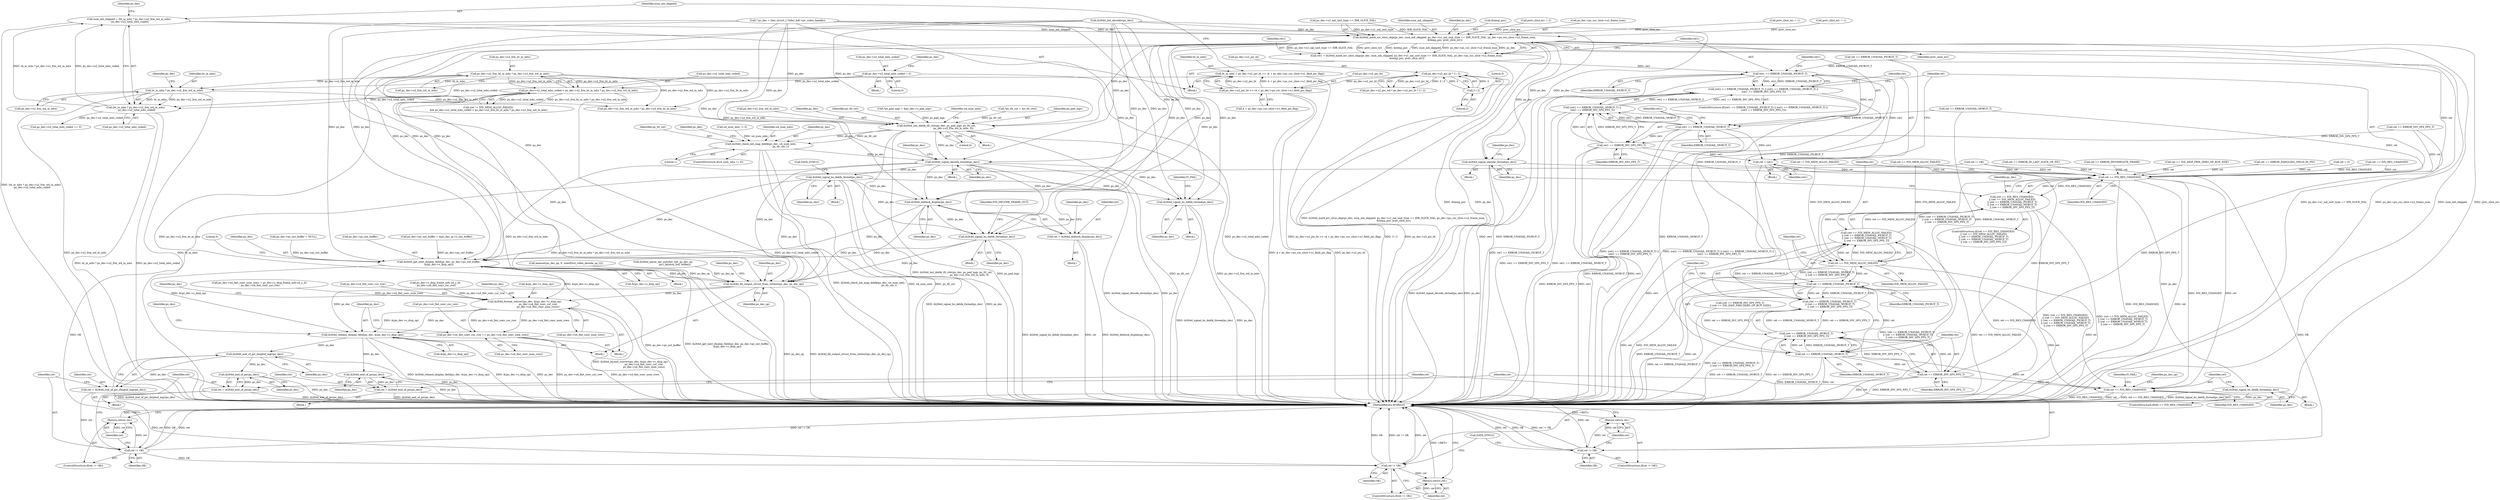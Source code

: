 digraph "0_Android_e86d3cfd2bc28dac421092106751e5638d54a848@integer" {
"1001543" [label="(Call,num_mb_skipped = (ht_in_mbs * ps_dec->u2_frm_wd_in_mbs)\n - ps_dec->u2_total_mbs_coded)"];
"1001545" [label="(Call,(ht_in_mbs * ps_dec->u2_frm_wd_in_mbs)\n - ps_dec->u2_total_mbs_coded)"];
"1001546" [label="(Call,ht_in_mbs * ps_dec->u2_frm_wd_in_mbs)"];
"1001530" [label="(Call,ht_in_mbs = ps_dec->u2_pic_ht >> (4 + ps_dec->ps_cur_slice->u1_field_pic_flag))"];
"1001532" [label="(Call,ps_dec->u2_pic_ht >> (4 + ps_dec->ps_cur_slice->u1_field_pic_flag))"];
"1001049" [label="(Call,ps_dec->u2_pic_ht * 3 / 2)"];
"1001053" [label="(Call,3 / 2)"];
"1001517" [label="(Call,ps_dec->u2_frm_ht_in_mbs * ps_dec->u2_frm_wd_in_mbs)"];
"1001513" [label="(Call,ps_dec->u2_total_mbs_coded < ps_dec->u2_frm_ht_in_mbs * ps_dec->u2_frm_wd_in_mbs)"];
"1000930" [label="(Call,ps_dec->u2_total_mbs_coded = 0)"];
"1001586" [label="(Call,ih264d_mark_err_slice_skip(ps_dec, num_mb_skipped, ps_dec->u1_nal_unit_type == IDR_SLICE_NAL, ps_dec->ps_cur_slice->u2_frame_num,\n &temp_poc, prev_slice_err))"];
"1001584" [label="(Call,ret1 = ih264d_mark_err_slice_skip(ps_dec, num_mb_skipped, ps_dec->u1_nal_unit_type == IDR_SLICE_NAL, ps_dec->ps_cur_slice->u2_frame_num,\n &temp_poc, prev_slice_err))"];
"1001604" [label="(Call,ret1 == ERROR_UNAVAIL_PICBUF_T)"];
"1001603" [label="(Call,(ret1 == ERROR_UNAVAIL_PICBUF_T) || (ret1 == ERROR_UNAVAIL_MVBUF_T) ||\n (ret1 == ERROR_INV_SPS_PPS_T))"];
"1001608" [label="(Call,ret1 == ERROR_UNAVAIL_MVBUF_T)"];
"1001607" [label="(Call,(ret1 == ERROR_UNAVAIL_MVBUF_T) ||\n (ret1 == ERROR_INV_SPS_PPS_T))"];
"1001611" [label="(Call,ret1 == ERROR_INV_SPS_PPS_T)"];
"1001615" [label="(Call,ret = ret1)"];
"1001620" [label="(Call,ret == IVD_RES_CHANGED)"];
"1001619" [label="(Call,(ret == IVD_RES_CHANGED)\n || (ret == IVD_MEM_ALLOC_FAILED)\n || (ret == ERROR_UNAVAIL_PICBUF_T)\n || (ret == ERROR_UNAVAIL_MVBUF_T)\n || (ret == ERROR_INV_SPS_PPS_T))"];
"1001624" [label="(Call,ret == IVD_MEM_ALLOC_FAILED)"];
"1001623" [label="(Call,(ret == IVD_MEM_ALLOC_FAILED)\n || (ret == ERROR_UNAVAIL_PICBUF_T)\n || (ret == ERROR_UNAVAIL_MVBUF_T)\n || (ret == ERROR_INV_SPS_PPS_T))"];
"1001628" [label="(Call,ret == ERROR_UNAVAIL_PICBUF_T)"];
"1001627" [label="(Call,(ret == ERROR_UNAVAIL_PICBUF_T)\n || (ret == ERROR_UNAVAIL_MVBUF_T)\n || (ret == ERROR_INV_SPS_PPS_T))"];
"1001632" [label="(Call,ret == ERROR_UNAVAIL_MVBUF_T)"];
"1001631" [label="(Call,(ret == ERROR_UNAVAIL_MVBUF_T)\n || (ret == ERROR_INV_SPS_PPS_T))"];
"1001635" [label="(Call,ret == ERROR_INV_SPS_PPS_T)"];
"1001651" [label="(Call,ret == IVD_RES_CHANGED)"];
"1001639" [label="(Call,ih264d_signal_decode_thread(ps_dec))"];
"1001648" [label="(Call,ih264d_signal_bs_deblk_thread(ps_dec))"];
"1001728" [label="(Call,ih264d_init_deblk_tfr_ctxt(ps_dec, ps_pad_mgr, ps_tfr_cxt,\n                                           ps_dec->u2_frm_wd_in_mbs, 0))"];
"1001752" [label="(Call,ih264d_check_mb_map_deblk(ps_dec, u4_num_mbs,\n                                                   ps_tfr_cxt,1))"];
"1001762" [label="(Call,ih264d_signal_decode_thread(ps_dec))"];
"1001771" [label="(Call,ih264d_signal_bs_deblk_thread(ps_dec))"];
"1001870" [label="(Call,ih264d_signal_bs_deblk_thread(ps_dec))"];
"1001935" [label="(Call,ih264d_deblock_display(ps_dec))"];
"1001933" [label="(Call,ret = ih264d_deblock_display(ps_dec))"];
"1002050" [label="(Call,ih264d_signal_bs_deblk_thread(ps_dec))"];
"1002064" [label="(Call,ih264d_get_next_display_field(ps_dec, ps_dec->ps_out_buffer,\n &(ps_dec->s_disp_op)))"];
"1002092" [label="(Call,ih264d_fill_output_struct_from_context(ps_dec, ps_dec_op))"];
"1002123" [label="(Call,ih264d_format_convert(ps_dec, &(ps_dec->s_disp_op),\n                                  ps_dec->u4_fmt_conv_cur_row,\n                                  ps_dec->u4_fmt_conv_num_rows))"];
"1002135" [label="(Call,ps_dec->u4_fmt_conv_cur_row += ps_dec->u4_fmt_conv_num_rows)"];
"1002142" [label="(Call,ih264d_release_display_field(ps_dec, &(ps_dec->s_disp_op)))"];
"1002234" [label="(Call,ih264d_end_of_pic_dispbuf_mgr(ps_dec))"];
"1002232" [label="(Call,ret = ih264d_end_of_pic_dispbuf_mgr(ps_dec))"];
"1002237" [label="(Call,ret != OK)"];
"1002240" [label="(Return,return ret;)"];
"1002247" [label="(Call,ret != OK)"];
"1002250" [label="(Return,return ret;)"];
"1002244" [label="(Call,ih264d_end_of_pic(ps_dec))"];
"1002242" [label="(Call,ret = ih264d_end_of_pic(ps_dec))"];
"1002256" [label="(Call,ih264d_end_of_pic(ps_dec))"];
"1002254" [label="(Call,ret = ih264d_end_of_pic(ps_dec))"];
"1002259" [label="(Call,ret != OK)"];
"1002262" [label="(Return,return ret;)"];
"1001629" [label="(Identifier,ret)"];
"1002247" [label="(Call,ret != OK)"];
"1001699" [label="(Call,*ps_tfr_cxt = &s_tfr_ctxt)"];
"1001532" [label="(Call,ps_dec->u2_pic_ht >> (4 + ps_dec->ps_cur_slice->u1_field_pic_flag))"];
"1001871" [label="(Identifier,ps_dec)"];
"1002051" [label="(Identifier,ps_dec)"];
"1002248" [label="(Identifier,ret)"];
"1001589" [label="(Call,ps_dec->u1_nal_unit_type == IDR_SLICE_NAL)"];
"1001588" [label="(Identifier,num_mb_skipped)"];
"1001615" [label="(Call,ret = ret1)"];
"1001650" [label="(ControlStructure,if(ret == IVD_RES_CHANGED))"];
"1001055" [label="(Literal,2)"];
"1002253" [label="(Block,)"];
"1002135" [label="(Call,ps_dec->u4_fmt_conv_cur_row += ps_dec->u4_fmt_conv_num_rows)"];
"1001053" [label="(Call,3 / 2)"];
"1001773" [label="(Call,DATA_SYNC())"];
"1001873" [label="(Identifier,IV_FAIL)"];
"1000330" [label="(Call,ps_dec->ps_out_buffer = &ps_dec_ip->s_out_buffer)"];
"1002114" [label="(Call,ps_dec->s_disp_frame_info.u4_y_ht\n - ps_dec->u4_fmt_conv_cur_row)"];
"1001870" [label="(Call,ih264d_signal_bs_deblk_thread(ps_dec))"];
"1002244" [label="(Call,ih264d_end_of_pic(ps_dec))"];
"1002249" [label="(Identifier,OK)"];
"1002245" [label="(Identifier,ps_dec)"];
"1001614" [label="(Block,)"];
"1002250" [label="(Return,return ret;)"];
"1001533" [label="(Call,ps_dec->u2_pic_ht)"];
"1001381" [label="(Call,ret == ERROR_DANGLING_FIELD_IN_PIC)"];
"1002124" [label="(Identifier,ps_dec)"];
"1002231" [label="(Block,)"];
"1000194" [label="(Call,ret = 0)"];
"1000159" [label="(Call,* ps_dec = (dec_struct_t *)(dec_hdl->pv_codec_handle))"];
"1001749" [label="(Call,u4_num_mbs != 0)"];
"1002075" [label="(Literal,0)"];
"1002251" [label="(Identifier,ret)"];
"1002241" [label="(Identifier,ret)"];
"1001530" [label="(Call,ht_in_mbs = ps_dec->u2_pic_ht >> (4 + ps_dec->ps_cur_slice->u1_field_pic_flag))"];
"1001585" [label="(Identifier,ret1)"];
"1000934" [label="(Literal,0)"];
"1001552" [label="(Identifier,ps_dec)"];
"1001754" [label="(Identifier,u4_num_mbs)"];
"1002098" [label="(Identifier,ps_dec)"];
"1001634" [label="(Identifier,ERROR_UNAVAIL_MVBUF_T)"];
"1002243" [label="(Identifier,ret)"];
"1001936" [label="(Identifier,ps_dec)"];
"1002065" [label="(Identifier,ps_dec)"];
"1001587" [label="(Identifier,ps_dec)"];
"1001509" [label="(Call,(ret != IVD_MEM_ALLOC_FAILED)\n && ps_dec->u2_total_mbs_coded < ps_dec->u2_frm_ht_in_mbs * ps_dec->u2_frm_wd_in_mbs)"];
"1001531" [label="(Identifier,ht_in_mbs)"];
"1001359" [label="(Call,ret == ERROR_UNAVAIL_MVBUF_T)"];
"1002139" [label="(Call,ps_dec->u4_fmt_conv_num_rows)"];
"1002152" [label="(Identifier,ps_dec)"];
"1002258" [label="(ControlStructure,if(ret != OK))"];
"1001657" [label="(Identifier,ps_dec_op)"];
"1001049" [label="(Call,ps_dec->u2_pic_ht * 3 / 2)"];
"1001536" [label="(Call,4 + ps_dec->ps_cur_slice->u1_field_pic_flag)"];
"1001599" [label="(Call,&temp_poc)"];
"1001613" [label="(Identifier,ERROR_INV_SPS_PPS_T)"];
"1002132" [label="(Call,ps_dec->u4_fmt_conv_num_rows)"];
"1002254" [label="(Call,ret = ih264d_end_of_pic(ps_dec))"];
"1001347" [label="(Call,ret == IVD_RES_CHANGED)"];
"1001544" [label="(Identifier,num_mb_skipped)"];
"1001625" [label="(Identifier,ret)"];
"1001607" [label="(Call,(ret1 == ERROR_UNAVAIL_MVBUF_T) ||\n (ret1 == ERROR_INV_SPS_PPS_T))"];
"1001568" [label="(Call,prev_slice_err = 2)"];
"1002056" [label="(Identifier,IVD_DECODE_FRAME_OUT)"];
"1000937" [label="(Identifier,ps_dec)"];
"1002235" [label="(Identifier,ps_dec)"];
"1001546" [label="(Call,ht_in_mbs * ps_dec->u2_frm_wd_in_mbs)"];
"1002233" [label="(Identifier,ret)"];
"1002052" [label="(Block,)"];
"1001756" [label="(Literal,1)"];
"1001543" [label="(Call,num_mb_skipped = (ht_in_mbs * ps_dec->u2_frm_wd_in_mbs)\n - ps_dec->u2_total_mbs_coded)"];
"1001651" [label="(Call,ret == IVD_RES_CHANGED)"];
"1001649" [label="(Identifier,ps_dec)"];
"1001767" [label="(Identifier,ps_dec)"];
"1001635" [label="(Call,ret == ERROR_INV_SPS_PPS_T)"];
"1001601" [label="(Identifier,prev_slice_err)"];
"1001666" [label="(Block,)"];
"1002109" [label="(Block,)"];
"1001935" [label="(Call,ih264d_deblock_display(ps_dec))"];
"1001636" [label="(Identifier,ret)"];
"1001547" [label="(Identifier,ht_in_mbs)"];
"1001609" [label="(Identifier,ret1)"];
"1001621" [label="(Identifier,ret)"];
"1001626" [label="(Identifier,IVD_MEM_ALLOC_FAILED)"];
"1001395" [label="(Call,ret == ERROR_IN_LAST_SLICE_OF_PIC)"];
"1001652" [label="(Identifier,ret)"];
"1001551" [label="(Call,ps_dec->u2_total_mbs_coded)"];
"1000157" [label="(Block,)"];
"1002242" [label="(Call,ret = ih264d_end_of_pic(ps_dec))"];
"1001639" [label="(Call,ih264d_signal_decode_thread(ps_dec))"];
"1001612" [label="(Identifier,ret1)"];
"1001730" [label="(Identifier,ps_pad_mgr)"];
"1001545" [label="(Call,(ht_in_mbs * ps_dec->u2_frm_wd_in_mbs)\n - ps_dec->u2_total_mbs_coded)"];
"1002092" [label="(Call,ih264d_fill_output_struct_from_context(ps_dec, ps_dec_op))"];
"1001748" [label="(ControlStructure,if(u4_num_mbs != 0))"];
"1002125" [label="(Call,&(ps_dec->s_disp_op))"];
"1001618" [label="(ControlStructure,if((ret == IVD_RES_CHANGED)\n || (ret == IVD_MEM_ALLOC_FAILED)\n || (ret == ERROR_UNAVAIL_PICBUF_T)\n || (ret == ERROR_UNAVAIL_MVBUF_T)\n || (ret == ERROR_INV_SPS_PPS_T)))"];
"1002049" [label="(Block,)"];
"1001763" [label="(Identifier,ps_dec)"];
"1001054" [label="(Literal,3)"];
"1001517" [label="(Call,ps_dec->u2_frm_ht_in_mbs * ps_dec->u2_frm_wd_in_mbs)"];
"1001653" [label="(Identifier,IVD_RES_CHANGED)"];
"1002136" [label="(Call,ps_dec->u4_fmt_conv_cur_row)"];
"1002262" [label="(Return,return ret;)"];
"1001644" [label="(Identifier,ps_dec)"];
"1001732" [label="(Call,ps_dec->u2_frm_wd_in_mbs)"];
"1001753" [label="(Identifier,ps_dec)"];
"1001932" [label="(Block,)"];
"1002240" [label="(Return,return ret;)"];
"1002137" [label="(Identifier,ps_dec)"];
"1002110" [label="(Call,ps_dec->u4_fmt_conv_num_rows = ps_dec->s_disp_frame_info.u4_y_ht\n - ps_dec->u4_fmt_conv_cur_row)"];
"1001664" [label="(Identifier,ps_dec)"];
"1002144" [label="(Call,&(ps_dec->s_disp_op))"];
"1002239" [label="(Identifier,OK)"];
"1001661" [label="(Identifier,IV_FAIL)"];
"1002236" [label="(ControlStructure,if(ret != OK))"];
"1001628" [label="(Call,ret == ERROR_UNAVAIL_PICBUF_T)"];
"1002263" [label="(Identifier,ret)"];
"1001518" [label="(Call,ps_dec->u2_frm_ht_in_mbs)"];
"1001548" [label="(Call,ps_dec->u2_frm_wd_in_mbs)"];
"1001050" [label="(Call,ps_dec->u2_pic_ht)"];
"1002255" [label="(Identifier,ret)"];
"1001755" [label="(Identifier,ps_tfr_cxt)"];
"1001622" [label="(Identifier,IVD_RES_CHANGED)"];
"1001602" [label="(ControlStructure,if((ret1 == ERROR_UNAVAIL_PICBUF_T) || (ret1 == ERROR_UNAVAIL_MVBUF_T) ||\n (ret1 == ERROR_INV_SPS_PPS_T)))"];
"1001729" [label="(Identifier,ps_dec)"];
"1001731" [label="(Identifier,ps_tfr_cxt)"];
"1001616" [label="(Identifier,ret)"];
"1001704" [label="(Call,*ps_pad_mgr = &ps_dec->s_pad_mgr)"];
"1002123" [label="(Call,ih264d_format_convert(ps_dec, &(ps_dec->s_disp_op),\n                                  ps_dec->u4_fmt_conv_cur_row,\n                                  ps_dec->u4_fmt_conv_num_rows))"];
"1002237" [label="(Call,ret != OK)"];
"1001624" [label="(Call,ret == IVD_MEM_ALLOC_FAILED)"];
"1001771" [label="(Call,ih264d_signal_bs_deblk_thread(ps_dec))"];
"1002093" [label="(Identifier,ps_dec)"];
"1002069" [label="(Call,&(ps_dec->s_disp_op))"];
"1001637" [label="(Identifier,ERROR_INV_SPS_PPS_T)"];
"1001619" [label="(Call,(ret == IVD_RES_CHANGED)\n || (ret == IVD_MEM_ALLOC_FAILED)\n || (ret == ERROR_UNAVAIL_PICBUF_T)\n || (ret == ERROR_UNAVAIL_MVBUF_T)\n || (ret == ERROR_INV_SPS_PPS_T))"];
"1001940" [label="(Identifier,ps_dec)"];
"1001045" [label="(Call,ps_dec->u2_pic_wd * ps_dec->u2_pic_ht * 3 / 2)"];
"1001594" [label="(Call,ps_dec->ps_cur_slice->u2_frame_num)"];
"1001604" [label="(Call,ret1 == ERROR_UNAVAIL_PICBUF_T)"];
"1001633" [label="(Identifier,ret)"];
"1001638" [label="(Block,)"];
"1001648" [label="(Call,ih264d_signal_bs_deblk_thread(ps_dec))"];
"1001759" [label="(Identifier,ps_dec)"];
"1001606" [label="(Identifier,ERROR_UNAVAIL_PICBUF_T)"];
"1001934" [label="(Identifier,ret)"];
"1002257" [label="(Identifier,ps_dec)"];
"1001737" [label="(Identifier,u4_num_mbs)"];
"1002142" [label="(Call,ih264d_release_display_field(ps_dec, &(ps_dec->s_disp_op)))"];
"1001772" [label="(Identifier,ps_dec)"];
"1002234" [label="(Call,ih264d_end_of_pic_dispbuf_mgr(ps_dec))"];
"1002238" [label="(Identifier,ret)"];
"1002246" [label="(ControlStructure,if(ret != OK))"];
"1001514" [label="(Call,ps_dec->u2_total_mbs_coded)"];
"1002064" [label="(Call,ih264d_get_next_display_field(ps_dec, ps_dec->ps_out_buffer,\n &(ps_dec->s_disp_op)))"];
"1001869" [label="(Block,)"];
"1002050" [label="(Call,ih264d_signal_bs_deblk_thread(ps_dec))"];
"1001378" [label="(Call,ret == ERROR_INCOMPLETE_FRAME)"];
"1001366" [label="(Call,ret == IVD_DISP_FRM_ZERO_OP_BUF_SIZE)"];
"1001623" [label="(Call,(ret == IVD_MEM_ALLOC_FAILED)\n || (ret == ERROR_UNAVAIL_PICBUF_T)\n || (ret == ERROR_UNAVAIL_MVBUF_T)\n || (ret == ERROR_INV_SPS_PPS_T))"];
"1001617" [label="(Identifier,ret1)"];
"1001513" [label="(Call,ps_dec->u2_total_mbs_coded < ps_dec->u2_frm_ht_in_mbs * ps_dec->u2_frm_wd_in_mbs)"];
"1001557" [label="(Identifier,ps_dec)"];
"1001363" [label="(Call,ret == ERROR_INV_SPS_PPS_T)"];
"1001752" [label="(Call,ih264d_check_mb_map_deblk(ps_dec, u4_num_mbs,\n                                                   ps_tfr_cxt,1))"];
"1001647" [label="(Block,)"];
"1001586" [label="(Call,ih264d_mark_err_slice_skip(ps_dec, num_mb_skipped, ps_dec->u1_nal_unit_type == IDR_SLICE_NAL, ps_dec->ps_cur_slice->u2_frame_num,\n &temp_poc, prev_slice_err))"];
"1002129" [label="(Call,ps_dec->u4_fmt_conv_cur_row)"];
"1002232" [label="(Call,ret = ih264d_end_of_pic_dispbuf_mgr(ps_dec))"];
"1001933" [label="(Call,ret = ih264d_deblock_display(ps_dec))"];
"1000317" [label="(Call,ps_dec->ps_out_buffer = NULL)"];
"1002066" [label="(Call,ps_dec->ps_out_buffer)"];
"1002264" [label="(Call,DATA_SYNC())"];
"1002272" [label="(MethodReturn,WORD32)"];
"1001564" [label="(Call,prev_slice_err = 1)"];
"1001735" [label="(Literal,0)"];
"1000233" [label="(Call,memset(ps_dec_op, 0, sizeof(ivd_video_decode_op_t)))"];
"1001640" [label="(Identifier,ps_dec)"];
"1001576" [label="(Call,ps_dec->u2_total_mbs_coded == 0)"];
"1001524" [label="(Block,)"];
"1002256" [label="(Call,ih264d_end_of_pic(ps_dec))"];
"1001630" [label="(Identifier,ERROR_UNAVAIL_PICBUF_T)"];
"1001713" [label="(Call,ps_dec->u2_frm_wd_in_mbs * ps_dec->u2_frm_ht_in_mbs)"];
"1001605" [label="(Identifier,ret1)"];
"1001728" [label="(Call,ih264d_init_deblk_tfr_ctxt(ps_dec, ps_pad_mgr, ps_tfr_cxt,\n                                           ps_dec->u2_frm_wd_in_mbs, 0))"];
"1002063" [label="(Block,)"];
"1002094" [label="(Identifier,ps_dec_op)"];
"1001608" [label="(Call,ret1 == ERROR_UNAVAIL_MVBUF_T)"];
"1001770" [label="(Block,)"];
"1001510" [label="(Call,ret != IVD_MEM_ALLOC_FAILED)"];
"1001631" [label="(Call,(ret == ERROR_UNAVAIL_MVBUF_T)\n || (ret == ERROR_INV_SPS_PPS_T))"];
"1001632" [label="(Call,ret == ERROR_UNAVAIL_MVBUF_T)"];
"1001694" [label="(Block,)"];
"1001581" [label="(Call,prev_slice_err = 1)"];
"1001351" [label="(Call,ret == IVD_MEM_ALLOC_FAILED)"];
"1001326" [label="(Call,ret != OK)"];
"1002259" [label="(Call,ret != OK)"];
"1001584" [label="(Call,ret1 = ih264d_mark_err_slice_skip(ps_dec, num_mb_skipped, ps_dec->u1_nal_unit_type == IDR_SLICE_NAL, ps_dec->ps_cur_slice->u2_frame_num,\n &temp_poc, prev_slice_err))"];
"1001762" [label="(Call,ih264d_signal_decode_thread(ps_dec))"];
"1001355" [label="(Call,ret == ERROR_UNAVAIL_PICBUF_T)"];
"1001320" [label="(Call,ih264d_parse_nal_unit(dec_hdl, ps_dec_op,\n                              pu1_bitstrm_buf, buflen))"];
"1001603" [label="(Call,(ret1 == ERROR_UNAVAIL_PICBUF_T) || (ret1 == ERROR_UNAVAIL_MVBUF_T) ||\n (ret1 == ERROR_INV_SPS_PPS_T))"];
"1001611" [label="(Call,ret1 == ERROR_INV_SPS_PPS_T)"];
"1000930" [label="(Call,ps_dec->u2_total_mbs_coded = 0)"];
"1000931" [label="(Call,ps_dec->u2_total_mbs_coded)"];
"1000918" [label="(Call,ih264d_init_decoder(ps_dec))"];
"1001362" [label="(Call,(ret == ERROR_INV_SPS_PPS_T)\n || (ret == IVD_DISP_FRM_ZERO_OP_BUF_SIZE))"];
"1001521" [label="(Call,ps_dec->u2_frm_wd_in_mbs)"];
"1001610" [label="(Identifier,ERROR_UNAVAIL_MVBUF_T)"];
"1001627" [label="(Call,(ret == ERROR_UNAVAIL_PICBUF_T)\n || (ret == ERROR_UNAVAIL_MVBUF_T)\n || (ret == ERROR_INV_SPS_PPS_T))"];
"1002143" [label="(Identifier,ps_dec)"];
"1002260" [label="(Identifier,ret)"];
"1002261" [label="(Identifier,OK)"];
"1001620" [label="(Call,ret == IVD_RES_CHANGED)"];
"1001543" -> "1001524"  [label="AST: "];
"1001543" -> "1001545"  [label="CFG: "];
"1001544" -> "1001543"  [label="AST: "];
"1001545" -> "1001543"  [label="AST: "];
"1001557" -> "1001543"  [label="CFG: "];
"1001543" -> "1002272"  [label="DDG: (ht_in_mbs * ps_dec->u2_frm_wd_in_mbs)\n - ps_dec->u2_total_mbs_coded"];
"1001545" -> "1001543"  [label="DDG: ht_in_mbs * ps_dec->u2_frm_wd_in_mbs"];
"1001545" -> "1001543"  [label="DDG: ps_dec->u2_total_mbs_coded"];
"1001543" -> "1001586"  [label="DDG: num_mb_skipped"];
"1001545" -> "1001551"  [label="CFG: "];
"1001546" -> "1001545"  [label="AST: "];
"1001551" -> "1001545"  [label="AST: "];
"1001545" -> "1002272"  [label="DDG: ps_dec->u2_total_mbs_coded"];
"1001545" -> "1002272"  [label="DDG: ht_in_mbs * ps_dec->u2_frm_wd_in_mbs"];
"1001546" -> "1001545"  [label="DDG: ht_in_mbs"];
"1001546" -> "1001545"  [label="DDG: ps_dec->u2_frm_wd_in_mbs"];
"1001513" -> "1001545"  [label="DDG: ps_dec->u2_total_mbs_coded"];
"1000930" -> "1001545"  [label="DDG: ps_dec->u2_total_mbs_coded"];
"1001545" -> "1001576"  [label="DDG: ps_dec->u2_total_mbs_coded"];
"1001546" -> "1001548"  [label="CFG: "];
"1001547" -> "1001546"  [label="AST: "];
"1001548" -> "1001546"  [label="AST: "];
"1001552" -> "1001546"  [label="CFG: "];
"1001546" -> "1002272"  [label="DDG: ht_in_mbs"];
"1001546" -> "1002272"  [label="DDG: ps_dec->u2_frm_wd_in_mbs"];
"1001530" -> "1001546"  [label="DDG: ht_in_mbs"];
"1001517" -> "1001546"  [label="DDG: ps_dec->u2_frm_wd_in_mbs"];
"1001546" -> "1001713"  [label="DDG: ps_dec->u2_frm_wd_in_mbs"];
"1001530" -> "1001524"  [label="AST: "];
"1001530" -> "1001532"  [label="CFG: "];
"1001531" -> "1001530"  [label="AST: "];
"1001532" -> "1001530"  [label="AST: "];
"1001544" -> "1001530"  [label="CFG: "];
"1001530" -> "1002272"  [label="DDG: ps_dec->u2_pic_ht >> (4 + ps_dec->ps_cur_slice->u1_field_pic_flag)"];
"1001532" -> "1001530"  [label="DDG: ps_dec->u2_pic_ht"];
"1001532" -> "1001530"  [label="DDG: 4 + ps_dec->ps_cur_slice->u1_field_pic_flag"];
"1001532" -> "1001536"  [label="CFG: "];
"1001533" -> "1001532"  [label="AST: "];
"1001536" -> "1001532"  [label="AST: "];
"1001532" -> "1002272"  [label="DDG: 4 + ps_dec->ps_cur_slice->u1_field_pic_flag"];
"1001532" -> "1002272"  [label="DDG: ps_dec->u2_pic_ht"];
"1001049" -> "1001532"  [label="DDG: ps_dec->u2_pic_ht"];
"1001049" -> "1001045"  [label="AST: "];
"1001049" -> "1001053"  [label="CFG: "];
"1001050" -> "1001049"  [label="AST: "];
"1001053" -> "1001049"  [label="AST: "];
"1001045" -> "1001049"  [label="CFG: "];
"1001049" -> "1002272"  [label="DDG: ps_dec->u2_pic_ht"];
"1001049" -> "1002272"  [label="DDG: 3 / 2"];
"1001049" -> "1001045"  [label="DDG: ps_dec->u2_pic_ht"];
"1001049" -> "1001045"  [label="DDG: 3 / 2"];
"1001053" -> "1001049"  [label="DDG: 3"];
"1001053" -> "1001049"  [label="DDG: 2"];
"1001053" -> "1001055"  [label="CFG: "];
"1001054" -> "1001053"  [label="AST: "];
"1001055" -> "1001053"  [label="AST: "];
"1001517" -> "1001513"  [label="AST: "];
"1001517" -> "1001521"  [label="CFG: "];
"1001518" -> "1001517"  [label="AST: "];
"1001521" -> "1001517"  [label="AST: "];
"1001513" -> "1001517"  [label="CFG: "];
"1001517" -> "1002272"  [label="DDG: ps_dec->u2_frm_wd_in_mbs"];
"1001517" -> "1002272"  [label="DDG: ps_dec->u2_frm_ht_in_mbs"];
"1001517" -> "1001513"  [label="DDG: ps_dec->u2_frm_ht_in_mbs"];
"1001517" -> "1001513"  [label="DDG: ps_dec->u2_frm_wd_in_mbs"];
"1001517" -> "1001713"  [label="DDG: ps_dec->u2_frm_wd_in_mbs"];
"1001517" -> "1001713"  [label="DDG: ps_dec->u2_frm_ht_in_mbs"];
"1001513" -> "1001509"  [label="AST: "];
"1001514" -> "1001513"  [label="AST: "];
"1001509" -> "1001513"  [label="CFG: "];
"1001513" -> "1002272"  [label="DDG: ps_dec->u2_frm_ht_in_mbs * ps_dec->u2_frm_wd_in_mbs"];
"1001513" -> "1002272"  [label="DDG: ps_dec->u2_total_mbs_coded"];
"1001513" -> "1001509"  [label="DDG: ps_dec->u2_total_mbs_coded"];
"1001513" -> "1001509"  [label="DDG: ps_dec->u2_frm_ht_in_mbs * ps_dec->u2_frm_wd_in_mbs"];
"1000930" -> "1001513"  [label="DDG: ps_dec->u2_total_mbs_coded"];
"1000930" -> "1000157"  [label="AST: "];
"1000930" -> "1000934"  [label="CFG: "];
"1000931" -> "1000930"  [label="AST: "];
"1000934" -> "1000930"  [label="AST: "];
"1000937" -> "1000930"  [label="CFG: "];
"1000930" -> "1002272"  [label="DDG: ps_dec->u2_total_mbs_coded"];
"1001586" -> "1001584"  [label="AST: "];
"1001586" -> "1001601"  [label="CFG: "];
"1001587" -> "1001586"  [label="AST: "];
"1001588" -> "1001586"  [label="AST: "];
"1001589" -> "1001586"  [label="AST: "];
"1001594" -> "1001586"  [label="AST: "];
"1001599" -> "1001586"  [label="AST: "];
"1001601" -> "1001586"  [label="AST: "];
"1001584" -> "1001586"  [label="CFG: "];
"1001586" -> "1002272"  [label="DDG: &temp_poc"];
"1001586" -> "1002272"  [label="DDG: ps_dec"];
"1001586" -> "1002272"  [label="DDG: ps_dec->u1_nal_unit_type == IDR_SLICE_NAL"];
"1001586" -> "1002272"  [label="DDG: ps_dec->ps_cur_slice->u2_frame_num"];
"1001586" -> "1002272"  [label="DDG: num_mb_skipped"];
"1001586" -> "1002272"  [label="DDG: prev_slice_err"];
"1001586" -> "1001584"  [label="DDG: ps_dec->u1_nal_unit_type == IDR_SLICE_NAL"];
"1001586" -> "1001584"  [label="DDG: prev_slice_err"];
"1001586" -> "1001584"  [label="DDG: &temp_poc"];
"1001586" -> "1001584"  [label="DDG: num_mb_skipped"];
"1001586" -> "1001584"  [label="DDG: ps_dec->ps_cur_slice->u2_frame_num"];
"1001586" -> "1001584"  [label="DDG: ps_dec"];
"1000918" -> "1001586"  [label="DDG: ps_dec"];
"1000159" -> "1001586"  [label="DDG: ps_dec"];
"1001589" -> "1001586"  [label="DDG: ps_dec->u1_nal_unit_type"];
"1001589" -> "1001586"  [label="DDG: IDR_SLICE_NAL"];
"1001568" -> "1001586"  [label="DDG: prev_slice_err"];
"1001581" -> "1001586"  [label="DDG: prev_slice_err"];
"1001564" -> "1001586"  [label="DDG: prev_slice_err"];
"1001586" -> "1001639"  [label="DDG: ps_dec"];
"1001586" -> "1001728"  [label="DDG: ps_dec"];
"1001586" -> "1001762"  [label="DDG: ps_dec"];
"1001586" -> "1001870"  [label="DDG: ps_dec"];
"1001586" -> "1001935"  [label="DDG: ps_dec"];
"1001586" -> "1002050"  [label="DDG: ps_dec"];
"1001586" -> "1002064"  [label="DDG: ps_dec"];
"1001586" -> "1002092"  [label="DDG: ps_dec"];
"1001584" -> "1001524"  [label="AST: "];
"1001585" -> "1001584"  [label="AST: "];
"1001605" -> "1001584"  [label="CFG: "];
"1001584" -> "1002272"  [label="DDG: ih264d_mark_err_slice_skip(ps_dec, num_mb_skipped, ps_dec->u1_nal_unit_type == IDR_SLICE_NAL, ps_dec->ps_cur_slice->u2_frame_num,\n &temp_poc, prev_slice_err)"];
"1001584" -> "1001604"  [label="DDG: ret1"];
"1001604" -> "1001603"  [label="AST: "];
"1001604" -> "1001606"  [label="CFG: "];
"1001605" -> "1001604"  [label="AST: "];
"1001606" -> "1001604"  [label="AST: "];
"1001609" -> "1001604"  [label="CFG: "];
"1001603" -> "1001604"  [label="CFG: "];
"1001604" -> "1002272"  [label="DDG: ret1"];
"1001604" -> "1002272"  [label="DDG: ERROR_UNAVAIL_PICBUF_T"];
"1001604" -> "1001603"  [label="DDG: ret1"];
"1001604" -> "1001603"  [label="DDG: ERROR_UNAVAIL_PICBUF_T"];
"1001355" -> "1001604"  [label="DDG: ERROR_UNAVAIL_PICBUF_T"];
"1001604" -> "1001608"  [label="DDG: ret1"];
"1001604" -> "1001615"  [label="DDG: ret1"];
"1001604" -> "1001628"  [label="DDG: ERROR_UNAVAIL_PICBUF_T"];
"1001603" -> "1001602"  [label="AST: "];
"1001603" -> "1001607"  [label="CFG: "];
"1001607" -> "1001603"  [label="AST: "];
"1001616" -> "1001603"  [label="CFG: "];
"1001621" -> "1001603"  [label="CFG: "];
"1001603" -> "1002272"  [label="DDG: (ret1 == ERROR_UNAVAIL_MVBUF_T) ||\n (ret1 == ERROR_INV_SPS_PPS_T)"];
"1001603" -> "1002272"  [label="DDG: ret1 == ERROR_UNAVAIL_PICBUF_T"];
"1001603" -> "1002272"  [label="DDG: (ret1 == ERROR_UNAVAIL_PICBUF_T) || (ret1 == ERROR_UNAVAIL_MVBUF_T) ||\n (ret1 == ERROR_INV_SPS_PPS_T)"];
"1001607" -> "1001603"  [label="DDG: ret1 == ERROR_UNAVAIL_MVBUF_T"];
"1001607" -> "1001603"  [label="DDG: ret1 == ERROR_INV_SPS_PPS_T"];
"1001608" -> "1001607"  [label="AST: "];
"1001608" -> "1001610"  [label="CFG: "];
"1001609" -> "1001608"  [label="AST: "];
"1001610" -> "1001608"  [label="AST: "];
"1001612" -> "1001608"  [label="CFG: "];
"1001607" -> "1001608"  [label="CFG: "];
"1001608" -> "1002272"  [label="DDG: ERROR_UNAVAIL_MVBUF_T"];
"1001608" -> "1002272"  [label="DDG: ret1"];
"1001608" -> "1001607"  [label="DDG: ret1"];
"1001608" -> "1001607"  [label="DDG: ERROR_UNAVAIL_MVBUF_T"];
"1001359" -> "1001608"  [label="DDG: ERROR_UNAVAIL_MVBUF_T"];
"1001608" -> "1001611"  [label="DDG: ret1"];
"1001608" -> "1001615"  [label="DDG: ret1"];
"1001608" -> "1001632"  [label="DDG: ERROR_UNAVAIL_MVBUF_T"];
"1001607" -> "1001611"  [label="CFG: "];
"1001611" -> "1001607"  [label="AST: "];
"1001607" -> "1002272"  [label="DDG: ret1 == ERROR_INV_SPS_PPS_T"];
"1001607" -> "1002272"  [label="DDG: ret1 == ERROR_UNAVAIL_MVBUF_T"];
"1001611" -> "1001607"  [label="DDG: ret1"];
"1001611" -> "1001607"  [label="DDG: ERROR_INV_SPS_PPS_T"];
"1001611" -> "1001613"  [label="CFG: "];
"1001612" -> "1001611"  [label="AST: "];
"1001613" -> "1001611"  [label="AST: "];
"1001611" -> "1002272"  [label="DDG: ret1"];
"1001611" -> "1002272"  [label="DDG: ERROR_INV_SPS_PPS_T"];
"1001363" -> "1001611"  [label="DDG: ERROR_INV_SPS_PPS_T"];
"1001611" -> "1001615"  [label="DDG: ret1"];
"1001611" -> "1001635"  [label="DDG: ERROR_INV_SPS_PPS_T"];
"1001615" -> "1001614"  [label="AST: "];
"1001615" -> "1001617"  [label="CFG: "];
"1001616" -> "1001615"  [label="AST: "];
"1001617" -> "1001615"  [label="AST: "];
"1001621" -> "1001615"  [label="CFG: "];
"1001615" -> "1002272"  [label="DDG: ret1"];
"1001615" -> "1001620"  [label="DDG: ret"];
"1001620" -> "1001619"  [label="AST: "];
"1001620" -> "1001622"  [label="CFG: "];
"1001621" -> "1001620"  [label="AST: "];
"1001622" -> "1001620"  [label="AST: "];
"1001625" -> "1001620"  [label="CFG: "];
"1001619" -> "1001620"  [label="CFG: "];
"1001620" -> "1002272"  [label="DDG: ret"];
"1001620" -> "1002272"  [label="DDG: IVD_RES_CHANGED"];
"1001620" -> "1001619"  [label="DDG: ret"];
"1001620" -> "1001619"  [label="DDG: IVD_RES_CHANGED"];
"1001381" -> "1001620"  [label="DDG: ret"];
"1001355" -> "1001620"  [label="DDG: ret"];
"1001366" -> "1001620"  [label="DDG: ret"];
"1001326" -> "1001620"  [label="DDG: ret"];
"1001378" -> "1001620"  [label="DDG: ret"];
"1001395" -> "1001620"  [label="DDG: ret"];
"1001510" -> "1001620"  [label="DDG: ret"];
"1000194" -> "1001620"  [label="DDG: ret"];
"1001359" -> "1001620"  [label="DDG: ret"];
"1001351" -> "1001620"  [label="DDG: ret"];
"1001347" -> "1001620"  [label="DDG: ret"];
"1001347" -> "1001620"  [label="DDG: IVD_RES_CHANGED"];
"1001363" -> "1001620"  [label="DDG: ret"];
"1001620" -> "1001624"  [label="DDG: ret"];
"1001620" -> "1001651"  [label="DDG: ret"];
"1001620" -> "1001651"  [label="DDG: IVD_RES_CHANGED"];
"1001619" -> "1001618"  [label="AST: "];
"1001619" -> "1001623"  [label="CFG: "];
"1001623" -> "1001619"  [label="AST: "];
"1001640" -> "1001619"  [label="CFG: "];
"1001664" -> "1001619"  [label="CFG: "];
"1001619" -> "1002272"  [label="DDG: (ret == IVD_MEM_ALLOC_FAILED)\n || (ret == ERROR_UNAVAIL_PICBUF_T)\n || (ret == ERROR_UNAVAIL_MVBUF_T)\n || (ret == ERROR_INV_SPS_PPS_T)"];
"1001619" -> "1002272"  [label="DDG: (ret == IVD_RES_CHANGED)\n || (ret == IVD_MEM_ALLOC_FAILED)\n || (ret == ERROR_UNAVAIL_PICBUF_T)\n || (ret == ERROR_UNAVAIL_MVBUF_T)\n || (ret == ERROR_INV_SPS_PPS_T)"];
"1001619" -> "1002272"  [label="DDG: ret == IVD_RES_CHANGED"];
"1001623" -> "1001619"  [label="DDG: ret == IVD_MEM_ALLOC_FAILED"];
"1001623" -> "1001619"  [label="DDG: (ret == ERROR_UNAVAIL_PICBUF_T)\n || (ret == ERROR_UNAVAIL_MVBUF_T)\n || (ret == ERROR_INV_SPS_PPS_T)"];
"1001624" -> "1001623"  [label="AST: "];
"1001624" -> "1001626"  [label="CFG: "];
"1001625" -> "1001624"  [label="AST: "];
"1001626" -> "1001624"  [label="AST: "];
"1001629" -> "1001624"  [label="CFG: "];
"1001623" -> "1001624"  [label="CFG: "];
"1001624" -> "1002272"  [label="DDG: IVD_MEM_ALLOC_FAILED"];
"1001624" -> "1002272"  [label="DDG: ret"];
"1001624" -> "1001623"  [label="DDG: ret"];
"1001624" -> "1001623"  [label="DDG: IVD_MEM_ALLOC_FAILED"];
"1001510" -> "1001624"  [label="DDG: IVD_MEM_ALLOC_FAILED"];
"1001351" -> "1001624"  [label="DDG: IVD_MEM_ALLOC_FAILED"];
"1001624" -> "1001628"  [label="DDG: ret"];
"1001624" -> "1001651"  [label="DDG: ret"];
"1001623" -> "1001627"  [label="CFG: "];
"1001627" -> "1001623"  [label="AST: "];
"1001623" -> "1002272"  [label="DDG: ret == IVD_MEM_ALLOC_FAILED"];
"1001623" -> "1002272"  [label="DDG: (ret == ERROR_UNAVAIL_PICBUF_T)\n || (ret == ERROR_UNAVAIL_MVBUF_T)\n || (ret == ERROR_INV_SPS_PPS_T)"];
"1001627" -> "1001623"  [label="DDG: ret == ERROR_UNAVAIL_PICBUF_T"];
"1001627" -> "1001623"  [label="DDG: (ret == ERROR_UNAVAIL_MVBUF_T)\n || (ret == ERROR_INV_SPS_PPS_T)"];
"1001628" -> "1001627"  [label="AST: "];
"1001628" -> "1001630"  [label="CFG: "];
"1001629" -> "1001628"  [label="AST: "];
"1001630" -> "1001628"  [label="AST: "];
"1001633" -> "1001628"  [label="CFG: "];
"1001627" -> "1001628"  [label="CFG: "];
"1001628" -> "1002272"  [label="DDG: ret"];
"1001628" -> "1002272"  [label="DDG: ERROR_UNAVAIL_PICBUF_T"];
"1001628" -> "1001627"  [label="DDG: ret"];
"1001628" -> "1001627"  [label="DDG: ERROR_UNAVAIL_PICBUF_T"];
"1001355" -> "1001628"  [label="DDG: ERROR_UNAVAIL_PICBUF_T"];
"1001628" -> "1001632"  [label="DDG: ret"];
"1001628" -> "1001651"  [label="DDG: ret"];
"1001627" -> "1001631"  [label="CFG: "];
"1001631" -> "1001627"  [label="AST: "];
"1001627" -> "1002272"  [label="DDG: (ret == ERROR_UNAVAIL_MVBUF_T)\n || (ret == ERROR_INV_SPS_PPS_T)"];
"1001627" -> "1002272"  [label="DDG: ret == ERROR_UNAVAIL_PICBUF_T"];
"1001631" -> "1001627"  [label="DDG: ret == ERROR_UNAVAIL_MVBUF_T"];
"1001631" -> "1001627"  [label="DDG: ret == ERROR_INV_SPS_PPS_T"];
"1001632" -> "1001631"  [label="AST: "];
"1001632" -> "1001634"  [label="CFG: "];
"1001633" -> "1001632"  [label="AST: "];
"1001634" -> "1001632"  [label="AST: "];
"1001636" -> "1001632"  [label="CFG: "];
"1001631" -> "1001632"  [label="CFG: "];
"1001632" -> "1002272"  [label="DDG: ret"];
"1001632" -> "1002272"  [label="DDG: ERROR_UNAVAIL_MVBUF_T"];
"1001632" -> "1001631"  [label="DDG: ret"];
"1001632" -> "1001631"  [label="DDG: ERROR_UNAVAIL_MVBUF_T"];
"1001359" -> "1001632"  [label="DDG: ERROR_UNAVAIL_MVBUF_T"];
"1001632" -> "1001635"  [label="DDG: ret"];
"1001632" -> "1001651"  [label="DDG: ret"];
"1001631" -> "1001635"  [label="CFG: "];
"1001635" -> "1001631"  [label="AST: "];
"1001631" -> "1002272"  [label="DDG: ret == ERROR_UNAVAIL_MVBUF_T"];
"1001631" -> "1002272"  [label="DDG: ret == ERROR_INV_SPS_PPS_T"];
"1001635" -> "1001631"  [label="DDG: ret"];
"1001635" -> "1001631"  [label="DDG: ERROR_INV_SPS_PPS_T"];
"1001362" -> "1001631"  [label="DDG: ret == ERROR_INV_SPS_PPS_T"];
"1001635" -> "1001637"  [label="CFG: "];
"1001636" -> "1001635"  [label="AST: "];
"1001637" -> "1001635"  [label="AST: "];
"1001635" -> "1002272"  [label="DDG: ret"];
"1001635" -> "1002272"  [label="DDG: ERROR_INV_SPS_PPS_T"];
"1001363" -> "1001635"  [label="DDG: ERROR_INV_SPS_PPS_T"];
"1001635" -> "1001651"  [label="DDG: ret"];
"1001651" -> "1001650"  [label="AST: "];
"1001651" -> "1001653"  [label="CFG: "];
"1001652" -> "1001651"  [label="AST: "];
"1001653" -> "1001651"  [label="AST: "];
"1001657" -> "1001651"  [label="CFG: "];
"1001661" -> "1001651"  [label="CFG: "];
"1001651" -> "1002272"  [label="DDG: ret == IVD_RES_CHANGED"];
"1001651" -> "1002272"  [label="DDG: IVD_RES_CHANGED"];
"1001651" -> "1002272"  [label="DDG: ret"];
"1001639" -> "1001638"  [label="AST: "];
"1001639" -> "1001640"  [label="CFG: "];
"1001640" -> "1001639"  [label="AST: "];
"1001644" -> "1001639"  [label="CFG: "];
"1001639" -> "1002272"  [label="DDG: ps_dec"];
"1001639" -> "1002272"  [label="DDG: ih264d_signal_decode_thread(ps_dec)"];
"1000918" -> "1001639"  [label="DDG: ps_dec"];
"1000159" -> "1001639"  [label="DDG: ps_dec"];
"1001639" -> "1001648"  [label="DDG: ps_dec"];
"1001648" -> "1001647"  [label="AST: "];
"1001648" -> "1001649"  [label="CFG: "];
"1001649" -> "1001648"  [label="AST: "];
"1001652" -> "1001648"  [label="CFG: "];
"1001648" -> "1002272"  [label="DDG: ps_dec"];
"1001648" -> "1002272"  [label="DDG: ih264d_signal_bs_deblk_thread(ps_dec)"];
"1001728" -> "1001694"  [label="AST: "];
"1001728" -> "1001735"  [label="CFG: "];
"1001729" -> "1001728"  [label="AST: "];
"1001730" -> "1001728"  [label="AST: "];
"1001731" -> "1001728"  [label="AST: "];
"1001732" -> "1001728"  [label="AST: "];
"1001735" -> "1001728"  [label="AST: "];
"1001737" -> "1001728"  [label="CFG: "];
"1001728" -> "1002272"  [label="DDG: ps_pad_mgr"];
"1001728" -> "1002272"  [label="DDG: ps_tfr_cxt"];
"1001728" -> "1002272"  [label="DDG: ps_dec->u2_frm_wd_in_mbs"];
"1001728" -> "1002272"  [label="DDG: ih264d_init_deblk_tfr_ctxt(ps_dec, ps_pad_mgr, ps_tfr_cxt,\n                                           ps_dec->u2_frm_wd_in_mbs, 0)"];
"1000918" -> "1001728"  [label="DDG: ps_dec"];
"1000159" -> "1001728"  [label="DDG: ps_dec"];
"1001704" -> "1001728"  [label="DDG: ps_pad_mgr"];
"1001699" -> "1001728"  [label="DDG: ps_tfr_cxt"];
"1001713" -> "1001728"  [label="DDG: ps_dec->u2_frm_wd_in_mbs"];
"1001728" -> "1001752"  [label="DDG: ps_dec"];
"1001728" -> "1001752"  [label="DDG: ps_tfr_cxt"];
"1001728" -> "1001762"  [label="DDG: ps_dec"];
"1001752" -> "1001748"  [label="AST: "];
"1001752" -> "1001756"  [label="CFG: "];
"1001753" -> "1001752"  [label="AST: "];
"1001754" -> "1001752"  [label="AST: "];
"1001755" -> "1001752"  [label="AST: "];
"1001756" -> "1001752"  [label="AST: "];
"1001759" -> "1001752"  [label="CFG: "];
"1001752" -> "1002272"  [label="DDG: ps_tfr_cxt"];
"1001752" -> "1002272"  [label="DDG: ih264d_check_mb_map_deblk(ps_dec, u4_num_mbs,\n                                                   ps_tfr_cxt,1)"];
"1001752" -> "1002272"  [label="DDG: u4_num_mbs"];
"1001749" -> "1001752"  [label="DDG: u4_num_mbs"];
"1001752" -> "1001762"  [label="DDG: ps_dec"];
"1001762" -> "1001666"  [label="AST: "];
"1001762" -> "1001763"  [label="CFG: "];
"1001763" -> "1001762"  [label="AST: "];
"1001767" -> "1001762"  [label="CFG: "];
"1001762" -> "1002272"  [label="DDG: ih264d_signal_decode_thread(ps_dec)"];
"1001762" -> "1002272"  [label="DDG: ps_dec"];
"1000918" -> "1001762"  [label="DDG: ps_dec"];
"1000159" -> "1001762"  [label="DDG: ps_dec"];
"1001762" -> "1001771"  [label="DDG: ps_dec"];
"1001762" -> "1001870"  [label="DDG: ps_dec"];
"1001762" -> "1001935"  [label="DDG: ps_dec"];
"1001762" -> "1002050"  [label="DDG: ps_dec"];
"1001762" -> "1002064"  [label="DDG: ps_dec"];
"1001762" -> "1002092"  [label="DDG: ps_dec"];
"1001771" -> "1001770"  [label="AST: "];
"1001771" -> "1001772"  [label="CFG: "];
"1001772" -> "1001771"  [label="AST: "];
"1001773" -> "1001771"  [label="CFG: "];
"1001771" -> "1002272"  [label="DDG: ih264d_signal_bs_deblk_thread(ps_dec)"];
"1001771" -> "1002272"  [label="DDG: ps_dec"];
"1001771" -> "1001870"  [label="DDG: ps_dec"];
"1001771" -> "1001935"  [label="DDG: ps_dec"];
"1001771" -> "1002050"  [label="DDG: ps_dec"];
"1001771" -> "1002064"  [label="DDG: ps_dec"];
"1001771" -> "1002092"  [label="DDG: ps_dec"];
"1001870" -> "1001869"  [label="AST: "];
"1001870" -> "1001871"  [label="CFG: "];
"1001871" -> "1001870"  [label="AST: "];
"1001873" -> "1001870"  [label="CFG: "];
"1001870" -> "1002272"  [label="DDG: ih264d_signal_bs_deblk_thread(ps_dec)"];
"1001870" -> "1002272"  [label="DDG: ps_dec"];
"1000918" -> "1001870"  [label="DDG: ps_dec"];
"1000159" -> "1001870"  [label="DDG: ps_dec"];
"1001935" -> "1001933"  [label="AST: "];
"1001935" -> "1001936"  [label="CFG: "];
"1001936" -> "1001935"  [label="AST: "];
"1001933" -> "1001935"  [label="CFG: "];
"1001935" -> "1001933"  [label="DDG: ps_dec"];
"1000918" -> "1001935"  [label="DDG: ps_dec"];
"1000159" -> "1001935"  [label="DDG: ps_dec"];
"1001935" -> "1002050"  [label="DDG: ps_dec"];
"1001935" -> "1002064"  [label="DDG: ps_dec"];
"1001935" -> "1002092"  [label="DDG: ps_dec"];
"1001933" -> "1001932"  [label="AST: "];
"1001934" -> "1001933"  [label="AST: "];
"1001940" -> "1001933"  [label="CFG: "];
"1001933" -> "1002272"  [label="DDG: ret"];
"1001933" -> "1002272"  [label="DDG: ih264d_deblock_display(ps_dec)"];
"1002050" -> "1002049"  [label="AST: "];
"1002050" -> "1002051"  [label="CFG: "];
"1002051" -> "1002050"  [label="AST: "];
"1002056" -> "1002050"  [label="CFG: "];
"1002050" -> "1002272"  [label="DDG: ih264d_signal_bs_deblk_thread(ps_dec)"];
"1000918" -> "1002050"  [label="DDG: ps_dec"];
"1000159" -> "1002050"  [label="DDG: ps_dec"];
"1002050" -> "1002064"  [label="DDG: ps_dec"];
"1002050" -> "1002092"  [label="DDG: ps_dec"];
"1002064" -> "1002063"  [label="AST: "];
"1002064" -> "1002069"  [label="CFG: "];
"1002065" -> "1002064"  [label="AST: "];
"1002066" -> "1002064"  [label="AST: "];
"1002069" -> "1002064"  [label="AST: "];
"1002075" -> "1002064"  [label="CFG: "];
"1002064" -> "1002272"  [label="DDG: ps_dec->ps_out_buffer"];
"1002064" -> "1002272"  [label="DDG: ih264d_get_next_display_field(ps_dec, ps_dec->ps_out_buffer,\n &(ps_dec->s_disp_op))"];
"1000918" -> "1002064"  [label="DDG: ps_dec"];
"1000159" -> "1002064"  [label="DDG: ps_dec"];
"1000330" -> "1002064"  [label="DDG: ps_dec->ps_out_buffer"];
"1000317" -> "1002064"  [label="DDG: ps_dec->ps_out_buffer"];
"1002064" -> "1002092"  [label="DDG: ps_dec"];
"1002064" -> "1002123"  [label="DDG: &(ps_dec->s_disp_op)"];
"1002064" -> "1002142"  [label="DDG: &(ps_dec->s_disp_op)"];
"1002092" -> "1002052"  [label="AST: "];
"1002092" -> "1002094"  [label="CFG: "];
"1002093" -> "1002092"  [label="AST: "];
"1002094" -> "1002092"  [label="AST: "];
"1002098" -> "1002092"  [label="CFG: "];
"1002092" -> "1002272"  [label="DDG: ih264d_fill_output_struct_from_context(ps_dec, ps_dec_op)"];
"1002092" -> "1002272"  [label="DDG: ps_dec_op"];
"1000918" -> "1002092"  [label="DDG: ps_dec"];
"1000159" -> "1002092"  [label="DDG: ps_dec"];
"1001320" -> "1002092"  [label="DDG: ps_dec_op"];
"1000233" -> "1002092"  [label="DDG: ps_dec_op"];
"1002092" -> "1002123"  [label="DDG: ps_dec"];
"1002092" -> "1002142"  [label="DDG: ps_dec"];
"1002123" -> "1002109"  [label="AST: "];
"1002123" -> "1002132"  [label="CFG: "];
"1002124" -> "1002123"  [label="AST: "];
"1002125" -> "1002123"  [label="AST: "];
"1002129" -> "1002123"  [label="AST: "];
"1002132" -> "1002123"  [label="AST: "];
"1002137" -> "1002123"  [label="CFG: "];
"1002123" -> "1002272"  [label="DDG: ih264d_format_convert(ps_dec, &(ps_dec->s_disp_op),\n                                  ps_dec->u4_fmt_conv_cur_row,\n                                  ps_dec->u4_fmt_conv_num_rows)"];
"1002114" -> "1002123"  [label="DDG: ps_dec->u4_fmt_conv_cur_row"];
"1002110" -> "1002123"  [label="DDG: ps_dec->u4_fmt_conv_num_rows"];
"1002123" -> "1002135"  [label="DDG: ps_dec->u4_fmt_conv_num_rows"];
"1002123" -> "1002135"  [label="DDG: ps_dec->u4_fmt_conv_cur_row"];
"1002123" -> "1002142"  [label="DDG: ps_dec"];
"1002123" -> "1002142"  [label="DDG: &(ps_dec->s_disp_op)"];
"1002135" -> "1002109"  [label="AST: "];
"1002135" -> "1002139"  [label="CFG: "];
"1002136" -> "1002135"  [label="AST: "];
"1002139" -> "1002135"  [label="AST: "];
"1002143" -> "1002135"  [label="CFG: "];
"1002135" -> "1002272"  [label="DDG: ps_dec->u4_fmt_conv_num_rows"];
"1002135" -> "1002272"  [label="DDG: ps_dec->u4_fmt_conv_cur_row"];
"1002142" -> "1002052"  [label="AST: "];
"1002142" -> "1002144"  [label="CFG: "];
"1002143" -> "1002142"  [label="AST: "];
"1002144" -> "1002142"  [label="AST: "];
"1002152" -> "1002142"  [label="CFG: "];
"1002142" -> "1002272"  [label="DDG: ih264d_release_display_field(ps_dec, &(ps_dec->s_disp_op))"];
"1002142" -> "1002272"  [label="DDG: &(ps_dec->s_disp_op)"];
"1002142" -> "1002272"  [label="DDG: ps_dec"];
"1002142" -> "1002234"  [label="DDG: ps_dec"];
"1002142" -> "1002256"  [label="DDG: ps_dec"];
"1002234" -> "1002232"  [label="AST: "];
"1002234" -> "1002235"  [label="CFG: "];
"1002235" -> "1002234"  [label="AST: "];
"1002232" -> "1002234"  [label="CFG: "];
"1002234" -> "1002272"  [label="DDG: ps_dec"];
"1002234" -> "1002232"  [label="DDG: ps_dec"];
"1002234" -> "1002244"  [label="DDG: ps_dec"];
"1002232" -> "1002231"  [label="AST: "];
"1002233" -> "1002232"  [label="AST: "];
"1002238" -> "1002232"  [label="CFG: "];
"1002232" -> "1002272"  [label="DDG: ih264d_end_of_pic_dispbuf_mgr(ps_dec)"];
"1002232" -> "1002237"  [label="DDG: ret"];
"1002237" -> "1002236"  [label="AST: "];
"1002237" -> "1002239"  [label="CFG: "];
"1002238" -> "1002237"  [label="AST: "];
"1002239" -> "1002237"  [label="AST: "];
"1002241" -> "1002237"  [label="CFG: "];
"1002243" -> "1002237"  [label="CFG: "];
"1002237" -> "1002272"  [label="DDG: OK"];
"1002237" -> "1002272"  [label="DDG: ret"];
"1002237" -> "1002272"  [label="DDG: ret != OK"];
"1001326" -> "1002237"  [label="DDG: OK"];
"1002237" -> "1002240"  [label="DDG: ret"];
"1002237" -> "1002247"  [label="DDG: OK"];
"1002240" -> "1002236"  [label="AST: "];
"1002240" -> "1002241"  [label="CFG: "];
"1002241" -> "1002240"  [label="AST: "];
"1002272" -> "1002240"  [label="CFG: "];
"1002240" -> "1002272"  [label="DDG: <RET>"];
"1002241" -> "1002240"  [label="DDG: ret"];
"1002247" -> "1002246"  [label="AST: "];
"1002247" -> "1002249"  [label="CFG: "];
"1002248" -> "1002247"  [label="AST: "];
"1002249" -> "1002247"  [label="AST: "];
"1002251" -> "1002247"  [label="CFG: "];
"1002264" -> "1002247"  [label="CFG: "];
"1002247" -> "1002272"  [label="DDG: OK"];
"1002247" -> "1002272"  [label="DDG: ret != OK"];
"1002247" -> "1002272"  [label="DDG: ret"];
"1002242" -> "1002247"  [label="DDG: ret"];
"1002247" -> "1002250"  [label="DDG: ret"];
"1002250" -> "1002246"  [label="AST: "];
"1002250" -> "1002251"  [label="CFG: "];
"1002251" -> "1002250"  [label="AST: "];
"1002272" -> "1002250"  [label="CFG: "];
"1002250" -> "1002272"  [label="DDG: <RET>"];
"1002251" -> "1002250"  [label="DDG: ret"];
"1002244" -> "1002242"  [label="AST: "];
"1002244" -> "1002245"  [label="CFG: "];
"1002245" -> "1002244"  [label="AST: "];
"1002242" -> "1002244"  [label="CFG: "];
"1002244" -> "1002272"  [label="DDG: ps_dec"];
"1002244" -> "1002242"  [label="DDG: ps_dec"];
"1002242" -> "1002231"  [label="AST: "];
"1002243" -> "1002242"  [label="AST: "];
"1002248" -> "1002242"  [label="CFG: "];
"1002242" -> "1002272"  [label="DDG: ih264d_end_of_pic(ps_dec)"];
"1002256" -> "1002254"  [label="AST: "];
"1002256" -> "1002257"  [label="CFG: "];
"1002257" -> "1002256"  [label="AST: "];
"1002254" -> "1002256"  [label="CFG: "];
"1002256" -> "1002272"  [label="DDG: ps_dec"];
"1002256" -> "1002254"  [label="DDG: ps_dec"];
"1002254" -> "1002253"  [label="AST: "];
"1002255" -> "1002254"  [label="AST: "];
"1002260" -> "1002254"  [label="CFG: "];
"1002254" -> "1002272"  [label="DDG: ih264d_end_of_pic(ps_dec)"];
"1002254" -> "1002259"  [label="DDG: ret"];
"1002259" -> "1002258"  [label="AST: "];
"1002259" -> "1002261"  [label="CFG: "];
"1002260" -> "1002259"  [label="AST: "];
"1002261" -> "1002259"  [label="AST: "];
"1002263" -> "1002259"  [label="CFG: "];
"1002264" -> "1002259"  [label="CFG: "];
"1002259" -> "1002272"  [label="DDG: ret"];
"1002259" -> "1002272"  [label="DDG: OK"];
"1002259" -> "1002272"  [label="DDG: ret != OK"];
"1001326" -> "1002259"  [label="DDG: OK"];
"1002259" -> "1002262"  [label="DDG: ret"];
"1002262" -> "1002258"  [label="AST: "];
"1002262" -> "1002263"  [label="CFG: "];
"1002263" -> "1002262"  [label="AST: "];
"1002272" -> "1002262"  [label="CFG: "];
"1002262" -> "1002272"  [label="DDG: <RET>"];
"1002263" -> "1002262"  [label="DDG: ret"];
}
